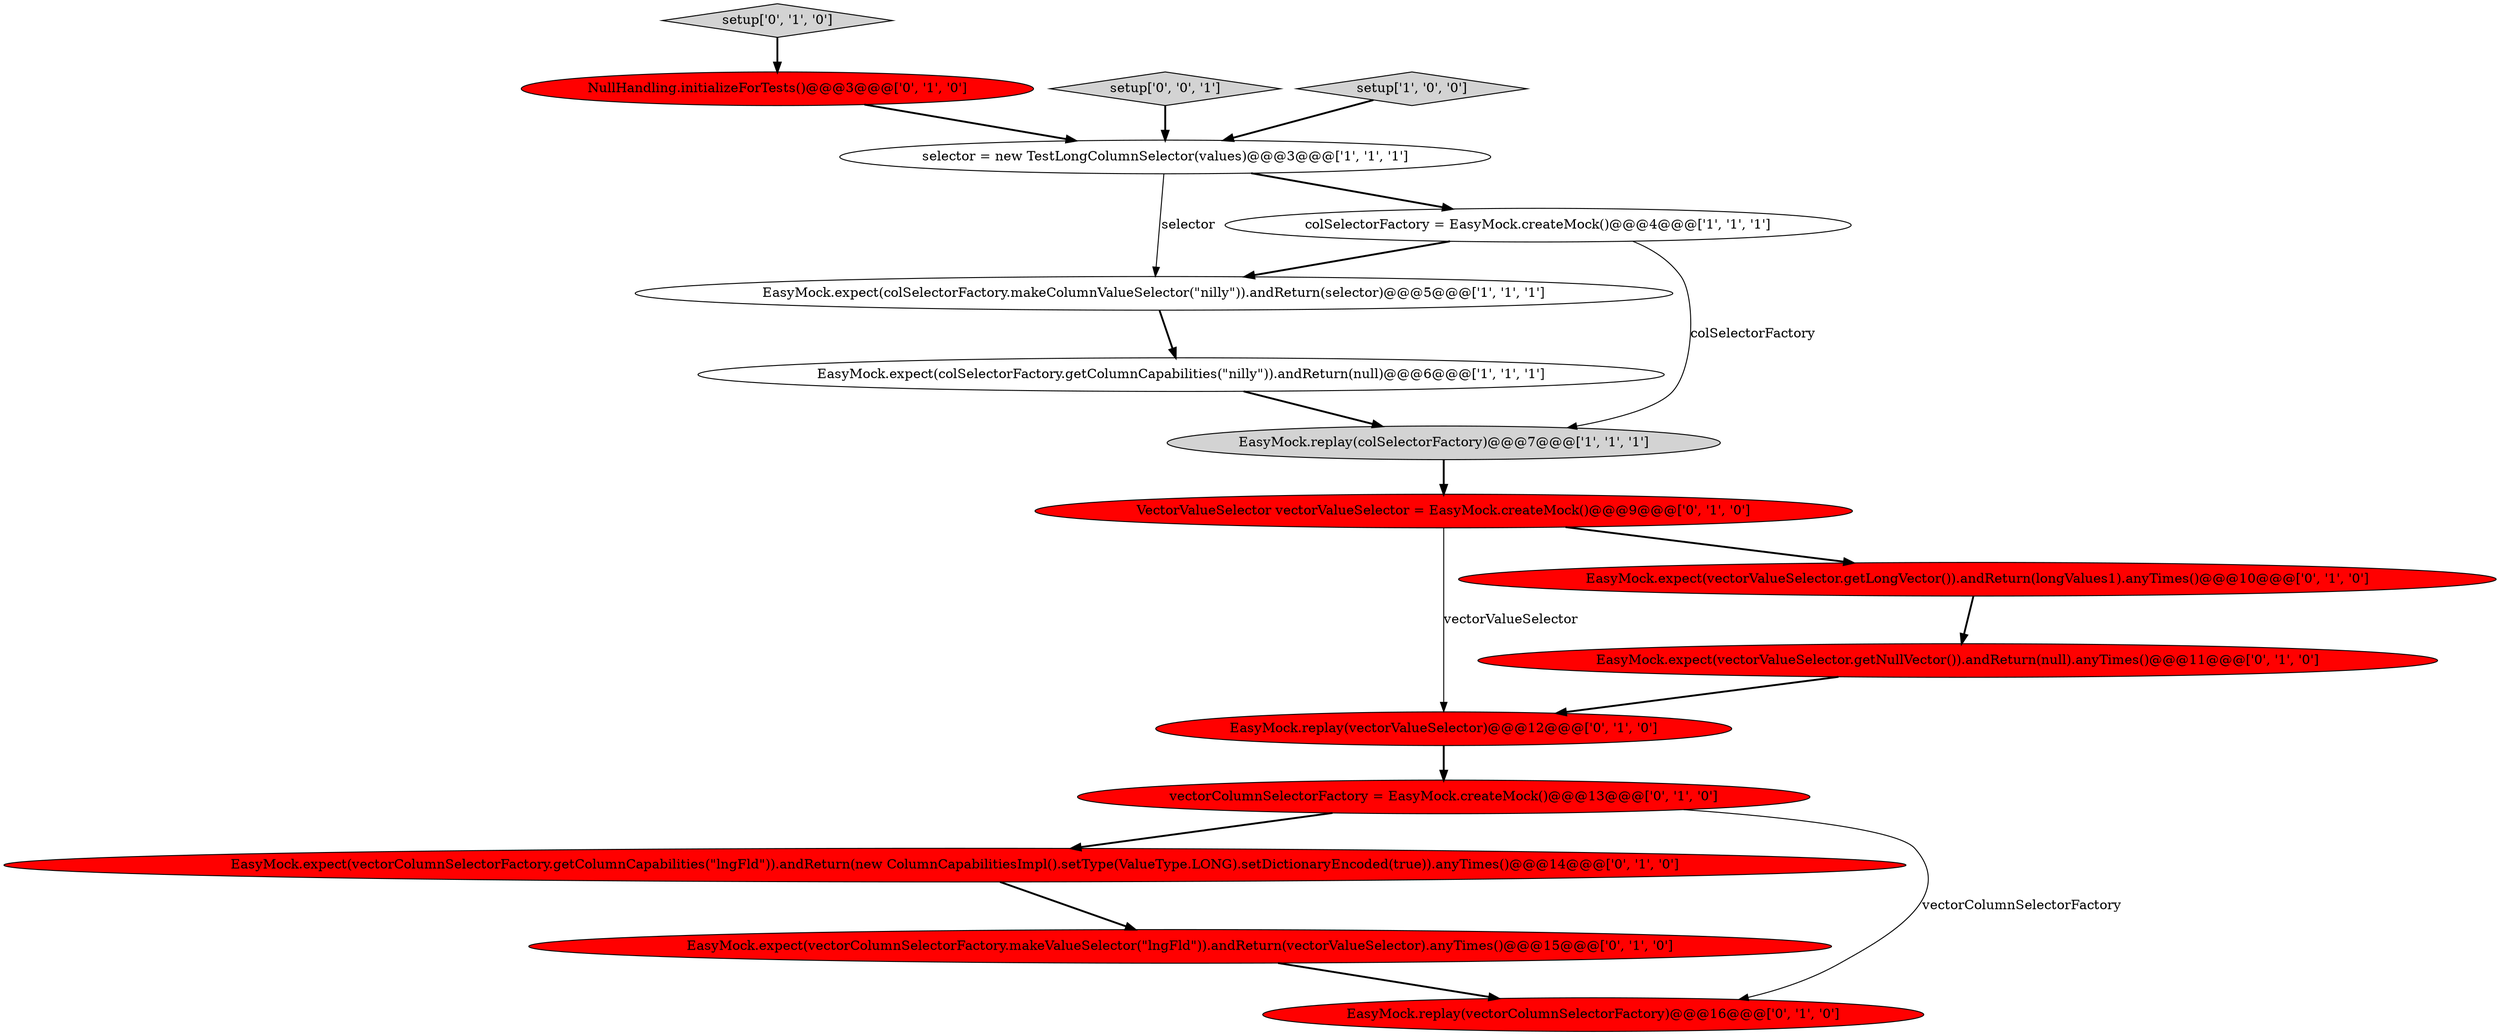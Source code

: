 digraph {
6 [style = filled, label = "EasyMock.replay(vectorValueSelector)@@@12@@@['0', '1', '0']", fillcolor = red, shape = ellipse image = "AAA1AAABBB2BBB"];
9 [style = filled, label = "VectorValueSelector vectorValueSelector = EasyMock.createMock()@@@9@@@['0', '1', '0']", fillcolor = red, shape = ellipse image = "AAA1AAABBB2BBB"];
13 [style = filled, label = "EasyMock.expect(vectorColumnSelectorFactory.getColumnCapabilities(\"lngFld\")).andReturn(new ColumnCapabilitiesImpl().setType(ValueType.LONG).setDictionaryEncoded(true)).anyTimes()@@@14@@@['0', '1', '0']", fillcolor = red, shape = ellipse image = "AAA1AAABBB2BBB"];
14 [style = filled, label = "EasyMock.replay(vectorColumnSelectorFactory)@@@16@@@['0', '1', '0']", fillcolor = red, shape = ellipse image = "AAA1AAABBB2BBB"];
3 [style = filled, label = "EasyMock.replay(colSelectorFactory)@@@7@@@['1', '1', '1']", fillcolor = lightgray, shape = ellipse image = "AAA0AAABBB1BBB"];
15 [style = filled, label = "setup['0', '1', '0']", fillcolor = lightgray, shape = diamond image = "AAA0AAABBB2BBB"];
2 [style = filled, label = "selector = new TestLongColumnSelector(values)@@@3@@@['1', '1', '1']", fillcolor = white, shape = ellipse image = "AAA0AAABBB1BBB"];
1 [style = filled, label = "EasyMock.expect(colSelectorFactory.makeColumnValueSelector(\"nilly\")).andReturn(selector)@@@5@@@['1', '1', '1']", fillcolor = white, shape = ellipse image = "AAA0AAABBB1BBB"];
7 [style = filled, label = "vectorColumnSelectorFactory = EasyMock.createMock()@@@13@@@['0', '1', '0']", fillcolor = red, shape = ellipse image = "AAA1AAABBB2BBB"];
10 [style = filled, label = "EasyMock.expect(vectorValueSelector.getNullVector()).andReturn(null).anyTimes()@@@11@@@['0', '1', '0']", fillcolor = red, shape = ellipse image = "AAA1AAABBB2BBB"];
12 [style = filled, label = "NullHandling.initializeForTests()@@@3@@@['0', '1', '0']", fillcolor = red, shape = ellipse image = "AAA1AAABBB2BBB"];
0 [style = filled, label = "colSelectorFactory = EasyMock.createMock()@@@4@@@['1', '1', '1']", fillcolor = white, shape = ellipse image = "AAA0AAABBB1BBB"];
8 [style = filled, label = "EasyMock.expect(vectorColumnSelectorFactory.makeValueSelector(\"lngFld\")).andReturn(vectorValueSelector).anyTimes()@@@15@@@['0', '1', '0']", fillcolor = red, shape = ellipse image = "AAA1AAABBB2BBB"];
11 [style = filled, label = "EasyMock.expect(vectorValueSelector.getLongVector()).andReturn(longValues1).anyTimes()@@@10@@@['0', '1', '0']", fillcolor = red, shape = ellipse image = "AAA1AAABBB2BBB"];
16 [style = filled, label = "setup['0', '0', '1']", fillcolor = lightgray, shape = diamond image = "AAA0AAABBB3BBB"];
5 [style = filled, label = "setup['1', '0', '0']", fillcolor = lightgray, shape = diamond image = "AAA0AAABBB1BBB"];
4 [style = filled, label = "EasyMock.expect(colSelectorFactory.getColumnCapabilities(\"nilly\")).andReturn(null)@@@6@@@['1', '1', '1']", fillcolor = white, shape = ellipse image = "AAA0AAABBB1BBB"];
7->13 [style = bold, label=""];
3->9 [style = bold, label=""];
8->14 [style = bold, label=""];
4->3 [style = bold, label=""];
0->3 [style = solid, label="colSelectorFactory"];
5->2 [style = bold, label=""];
1->4 [style = bold, label=""];
2->0 [style = bold, label=""];
12->2 [style = bold, label=""];
15->12 [style = bold, label=""];
7->14 [style = solid, label="vectorColumnSelectorFactory"];
9->11 [style = bold, label=""];
6->7 [style = bold, label=""];
13->8 [style = bold, label=""];
16->2 [style = bold, label=""];
11->10 [style = bold, label=""];
2->1 [style = solid, label="selector"];
0->1 [style = bold, label=""];
10->6 [style = bold, label=""];
9->6 [style = solid, label="vectorValueSelector"];
}

